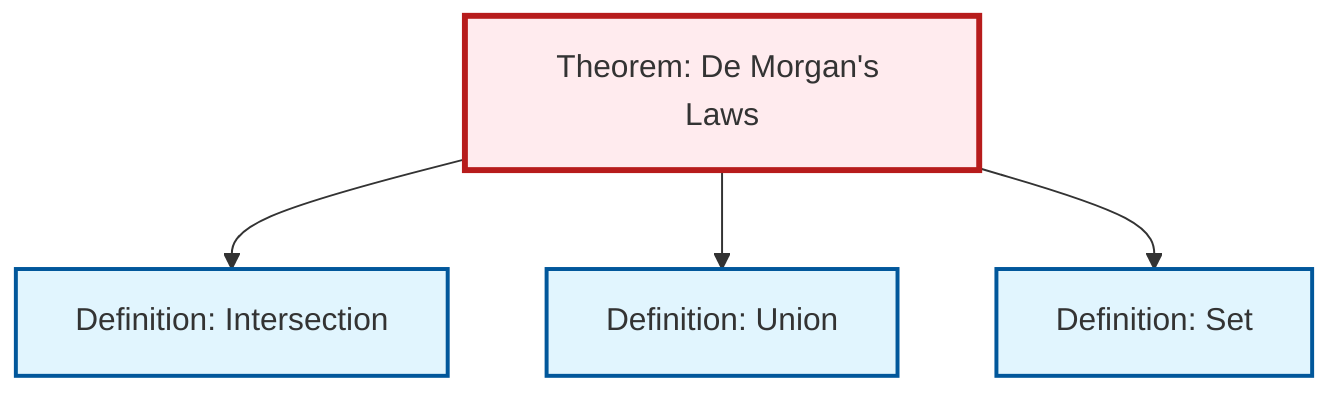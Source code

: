 graph TD
    classDef definition fill:#e1f5fe,stroke:#01579b,stroke-width:2px
    classDef theorem fill:#f3e5f5,stroke:#4a148c,stroke-width:2px
    classDef axiom fill:#fff3e0,stroke:#e65100,stroke-width:2px
    classDef example fill:#e8f5e9,stroke:#1b5e20,stroke-width:2px
    classDef current fill:#ffebee,stroke:#b71c1c,stroke-width:3px
    def-set["Definition: Set"]:::definition
    def-intersection["Definition: Intersection"]:::definition
    def-union["Definition: Union"]:::definition
    thm-de-morgan["Theorem: De Morgan's Laws"]:::theorem
    thm-de-morgan --> def-intersection
    thm-de-morgan --> def-union
    thm-de-morgan --> def-set
    class thm-de-morgan current